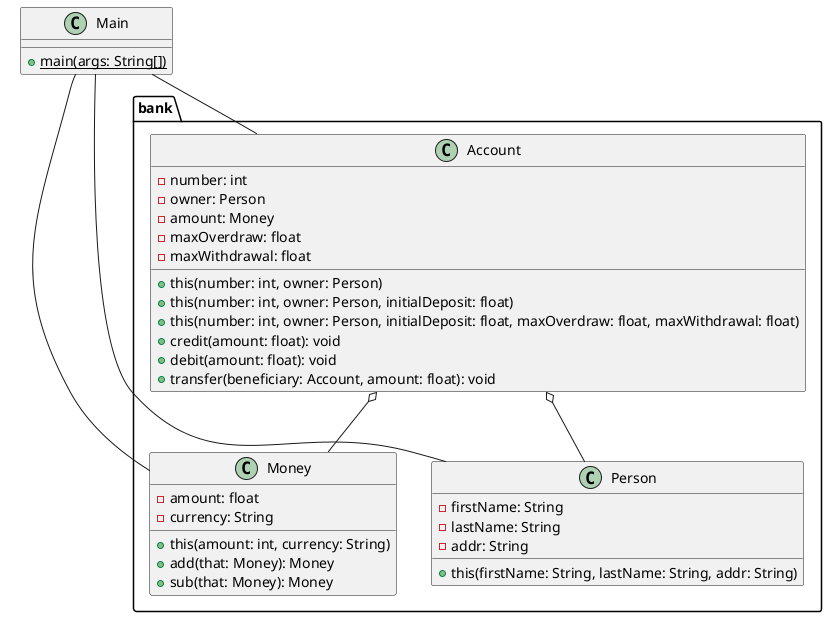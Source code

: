 @startuml
package bank {
class Money {
- amount: float
- currency: String
+ this(amount: int, currency: String)
+ add(that: Money): Money
+ sub(that: Money): Money
}

class Person{
- firstName: String
- lastName: String
- addr: String
+ this(firstName: String, lastName: String, addr: String)
}
class Account{
- number: int
- owner: Person
- amount: Money
- maxOverdraw: float
- maxWithdrawal: float
+ this(number: int, owner: Person)
+ this(number: int, owner: Person, initialDeposit: float)
+ this(number: int, owner: Person, initialDeposit: float, maxOverdraw: float, maxWithdrawal: float)
+ credit(amount: float): void
+ debit(amount: float): void
+ transfer(beneficiary: Account, amount: float): void
}
}
class Main {
+ {static} main(args: String[])
}

Main -- Money
Main -- Account
Main -- Person

Account o-- Money
Account o-- Person
@enduml